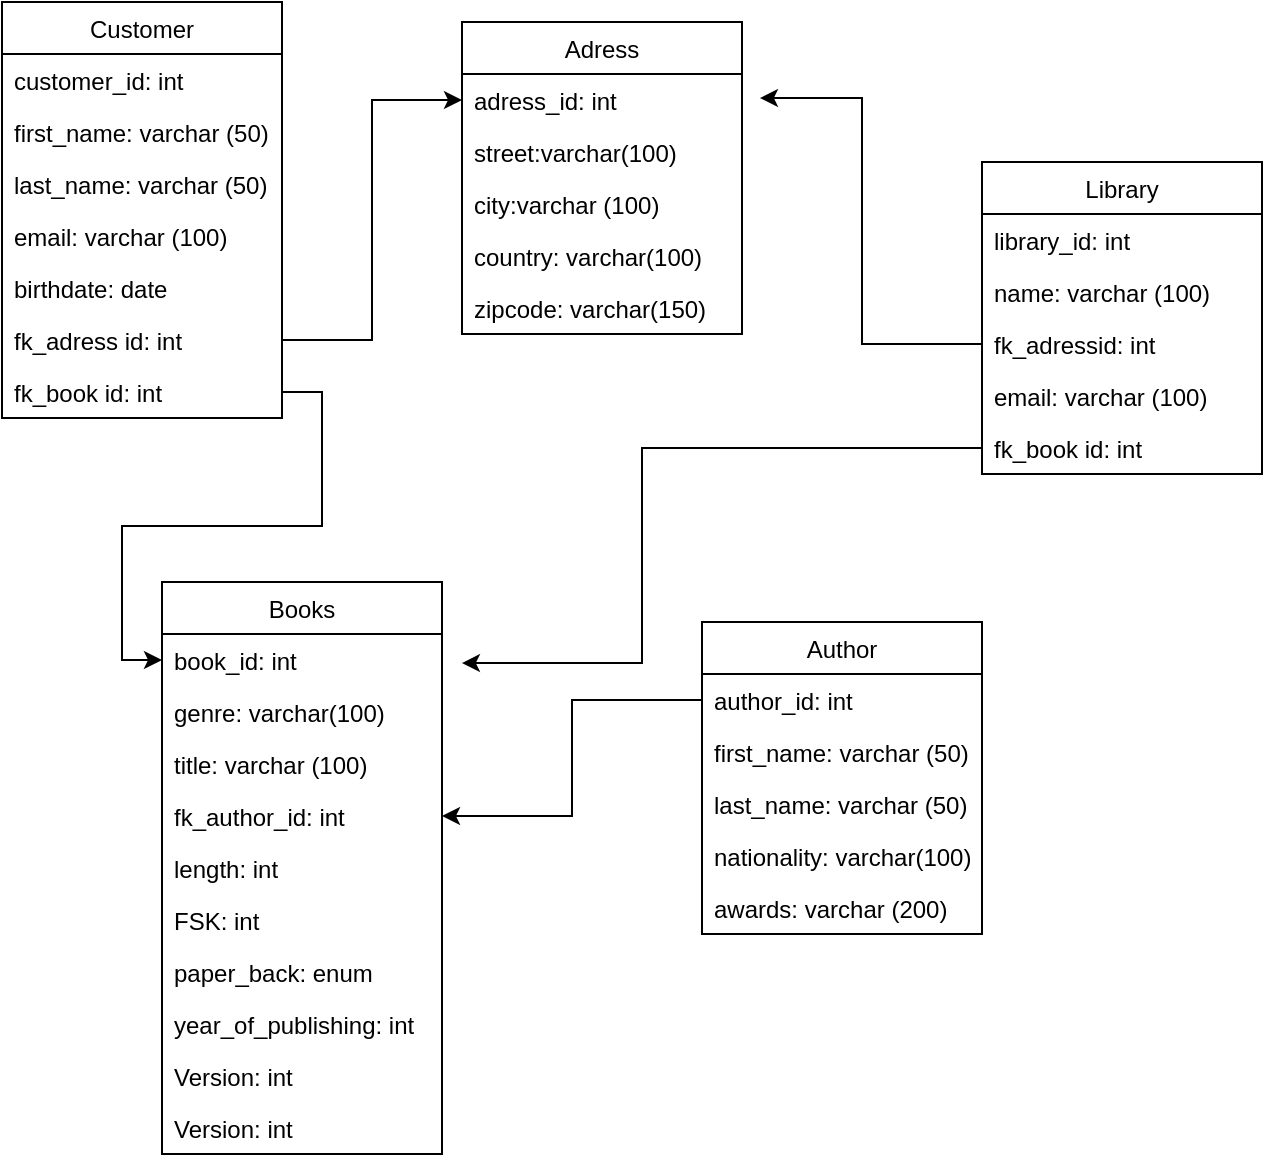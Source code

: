 <mxfile version="13.3.9" type="device"><diagram id="5GVnWp_79kht2nMqUVzI" name="Page-1"><mxGraphModel dx="1002" dy="715" grid="1" gridSize="10" guides="1" tooltips="1" connect="1" arrows="1" fold="1" page="1" pageScale="1" pageWidth="827" pageHeight="1169" math="0" shadow="0"><root><mxCell id="0"/><mxCell id="1" parent="0"/><mxCell id="2LcrVuMYrj31zoz_pREm-10" value="Customer" style="swimlane;fontStyle=0;childLayout=stackLayout;horizontal=1;startSize=26;fillColor=none;horizontalStack=0;resizeParent=1;resizeParentMax=0;resizeLast=0;collapsible=1;marginBottom=0;" vertex="1" parent="1"><mxGeometry x="80" y="40" width="140" height="208" as="geometry"/></mxCell><mxCell id="2LcrVuMYrj31zoz_pREm-11" value="customer_id: int" style="text;strokeColor=none;fillColor=none;align=left;verticalAlign=top;spacingLeft=4;spacingRight=4;overflow=hidden;rotatable=0;points=[[0,0.5],[1,0.5]];portConstraint=eastwest;" vertex="1" parent="2LcrVuMYrj31zoz_pREm-10"><mxGeometry y="26" width="140" height="26" as="geometry"/></mxCell><mxCell id="2LcrVuMYrj31zoz_pREm-12" value="first_name: varchar (50)&#10;" style="text;strokeColor=none;fillColor=none;align=left;verticalAlign=top;spacingLeft=4;spacingRight=4;overflow=hidden;rotatable=0;points=[[0,0.5],[1,0.5]];portConstraint=eastwest;" vertex="1" parent="2LcrVuMYrj31zoz_pREm-10"><mxGeometry y="52" width="140" height="26" as="geometry"/></mxCell><mxCell id="2LcrVuMYrj31zoz_pREm-13" value="last_name: varchar (50)" style="text;strokeColor=none;fillColor=none;align=left;verticalAlign=top;spacingLeft=4;spacingRight=4;overflow=hidden;rotatable=0;points=[[0,0.5],[1,0.5]];portConstraint=eastwest;" vertex="1" parent="2LcrVuMYrj31zoz_pREm-10"><mxGeometry y="78" width="140" height="26" as="geometry"/></mxCell><mxCell id="2LcrVuMYrj31zoz_pREm-14" value="email: varchar (100)" style="text;strokeColor=none;fillColor=none;align=left;verticalAlign=top;spacingLeft=4;spacingRight=4;overflow=hidden;rotatable=0;points=[[0,0.5],[1,0.5]];portConstraint=eastwest;" vertex="1" parent="2LcrVuMYrj31zoz_pREm-10"><mxGeometry y="104" width="140" height="26" as="geometry"/></mxCell><mxCell id="2LcrVuMYrj31zoz_pREm-15" value="birthdate: date" style="text;strokeColor=none;fillColor=none;align=left;verticalAlign=top;spacingLeft=4;spacingRight=4;overflow=hidden;rotatable=0;points=[[0,0.5],[1,0.5]];portConstraint=eastwest;" vertex="1" parent="2LcrVuMYrj31zoz_pREm-10"><mxGeometry y="130" width="140" height="26" as="geometry"/></mxCell><mxCell id="2LcrVuMYrj31zoz_pREm-16" value="fk_adress id: int" style="text;strokeColor=none;fillColor=none;align=left;verticalAlign=top;spacingLeft=4;spacingRight=4;overflow=hidden;rotatable=0;points=[[0,0.5],[1,0.5]];portConstraint=eastwest;" vertex="1" parent="2LcrVuMYrj31zoz_pREm-10"><mxGeometry y="156" width="140" height="26" as="geometry"/></mxCell><mxCell id="2LcrVuMYrj31zoz_pREm-17" value="fk_book id: int" style="text;strokeColor=none;fillColor=none;align=left;verticalAlign=top;spacingLeft=4;spacingRight=4;overflow=hidden;rotatable=0;points=[[0,0.5],[1,0.5]];portConstraint=eastwest;" vertex="1" parent="2LcrVuMYrj31zoz_pREm-10"><mxGeometry y="182" width="140" height="26" as="geometry"/></mxCell><mxCell id="2LcrVuMYrj31zoz_pREm-55" value="Adress" style="swimlane;fontStyle=0;childLayout=stackLayout;horizontal=1;startSize=26;fillColor=none;horizontalStack=0;resizeParent=1;resizeParentMax=0;resizeLast=0;collapsible=1;marginBottom=0;" vertex="1" parent="1"><mxGeometry x="310" y="50" width="140" height="156" as="geometry"/></mxCell><mxCell id="2LcrVuMYrj31zoz_pREm-56" value="adress_id: int" style="text;strokeColor=none;fillColor=none;align=left;verticalAlign=top;spacingLeft=4;spacingRight=4;overflow=hidden;rotatable=0;points=[[0,0.5],[1,0.5]];portConstraint=eastwest;" vertex="1" parent="2LcrVuMYrj31zoz_pREm-55"><mxGeometry y="26" width="140" height="26" as="geometry"/></mxCell><mxCell id="2LcrVuMYrj31zoz_pREm-57" value="street:varchar(100)" style="text;strokeColor=none;fillColor=none;align=left;verticalAlign=top;spacingLeft=4;spacingRight=4;overflow=hidden;rotatable=0;points=[[0,0.5],[1,0.5]];portConstraint=eastwest;" vertex="1" parent="2LcrVuMYrj31zoz_pREm-55"><mxGeometry y="52" width="140" height="26" as="geometry"/></mxCell><mxCell id="2LcrVuMYrj31zoz_pREm-58" value="city:varchar (100)" style="text;strokeColor=none;fillColor=none;align=left;verticalAlign=top;spacingLeft=4;spacingRight=4;overflow=hidden;rotatable=0;points=[[0,0.5],[1,0.5]];portConstraint=eastwest;" vertex="1" parent="2LcrVuMYrj31zoz_pREm-55"><mxGeometry y="78" width="140" height="26" as="geometry"/></mxCell><mxCell id="2LcrVuMYrj31zoz_pREm-59" value="country: varchar(100)" style="text;strokeColor=none;fillColor=none;align=left;verticalAlign=top;spacingLeft=4;spacingRight=4;overflow=hidden;rotatable=0;points=[[0,0.5],[1,0.5]];portConstraint=eastwest;" vertex="1" parent="2LcrVuMYrj31zoz_pREm-55"><mxGeometry y="104" width="140" height="26" as="geometry"/></mxCell><mxCell id="2LcrVuMYrj31zoz_pREm-60" value="zipcode: varchar(150)" style="text;strokeColor=none;fillColor=none;align=left;verticalAlign=top;spacingLeft=4;spacingRight=4;overflow=hidden;rotatable=0;points=[[0,0.5],[1,0.5]];portConstraint=eastwest;" vertex="1" parent="2LcrVuMYrj31zoz_pREm-55"><mxGeometry y="130" width="140" height="26" as="geometry"/></mxCell><mxCell id="2LcrVuMYrj31zoz_pREm-18" value="Books" style="swimlane;fontStyle=0;childLayout=stackLayout;horizontal=1;startSize=26;fillColor=none;horizontalStack=0;resizeParent=1;resizeParentMax=0;resizeLast=0;collapsible=1;marginBottom=0;" vertex="1" parent="1"><mxGeometry x="160" y="330" width="140" height="286" as="geometry"/></mxCell><mxCell id="2LcrVuMYrj31zoz_pREm-19" value="book_id: int" style="text;strokeColor=none;fillColor=none;align=left;verticalAlign=top;spacingLeft=4;spacingRight=4;overflow=hidden;rotatable=0;points=[[0,0.5],[1,0.5]];portConstraint=eastwest;" vertex="1" parent="2LcrVuMYrj31zoz_pREm-18"><mxGeometry y="26" width="140" height="26" as="geometry"/></mxCell><mxCell id="2LcrVuMYrj31zoz_pREm-24" value="genre: varchar(100)" style="text;strokeColor=none;fillColor=none;align=left;verticalAlign=top;spacingLeft=4;spacingRight=4;overflow=hidden;rotatable=0;points=[[0,0.5],[1,0.5]];portConstraint=eastwest;" vertex="1" parent="2LcrVuMYrj31zoz_pREm-18"><mxGeometry y="52" width="140" height="26" as="geometry"/></mxCell><mxCell id="2LcrVuMYrj31zoz_pREm-20" value="title: varchar (100)&#10;" style="text;strokeColor=none;fillColor=none;align=left;verticalAlign=top;spacingLeft=4;spacingRight=4;overflow=hidden;rotatable=0;points=[[0,0.5],[1,0.5]];portConstraint=eastwest;" vertex="1" parent="2LcrVuMYrj31zoz_pREm-18"><mxGeometry y="78" width="140" height="26" as="geometry"/></mxCell><mxCell id="2LcrVuMYrj31zoz_pREm-21" value="fk_author_id: int" style="text;strokeColor=none;fillColor=none;align=left;verticalAlign=top;spacingLeft=4;spacingRight=4;overflow=hidden;rotatable=0;points=[[0,0.5],[1,0.5]];portConstraint=eastwest;" vertex="1" parent="2LcrVuMYrj31zoz_pREm-18"><mxGeometry y="104" width="140" height="26" as="geometry"/></mxCell><mxCell id="2LcrVuMYrj31zoz_pREm-22" value="length: int" style="text;strokeColor=none;fillColor=none;align=left;verticalAlign=top;spacingLeft=4;spacingRight=4;overflow=hidden;rotatable=0;points=[[0,0.5],[1,0.5]];portConstraint=eastwest;" vertex="1" parent="2LcrVuMYrj31zoz_pREm-18"><mxGeometry y="130" width="140" height="26" as="geometry"/></mxCell><mxCell id="2LcrVuMYrj31zoz_pREm-25" value="FSK: int" style="text;strokeColor=none;fillColor=none;align=left;verticalAlign=top;spacingLeft=4;spacingRight=4;overflow=hidden;rotatable=0;points=[[0,0.5],[1,0.5]];portConstraint=eastwest;" vertex="1" parent="2LcrVuMYrj31zoz_pREm-18"><mxGeometry y="156" width="140" height="26" as="geometry"/></mxCell><mxCell id="2LcrVuMYrj31zoz_pREm-26" value="paper_back: enum" style="text;strokeColor=none;fillColor=none;align=left;verticalAlign=top;spacingLeft=4;spacingRight=4;overflow=hidden;rotatable=0;points=[[0,0.5],[1,0.5]];portConstraint=eastwest;" vertex="1" parent="2LcrVuMYrj31zoz_pREm-18"><mxGeometry y="182" width="140" height="26" as="geometry"/></mxCell><mxCell id="2LcrVuMYrj31zoz_pREm-27" value="year_of_publishing: int" style="text;strokeColor=none;fillColor=none;align=left;verticalAlign=top;spacingLeft=4;spacingRight=4;overflow=hidden;rotatable=0;points=[[0,0.5],[1,0.5]];portConstraint=eastwest;" vertex="1" parent="2LcrVuMYrj31zoz_pREm-18"><mxGeometry y="208" width="140" height="26" as="geometry"/></mxCell><mxCell id="2LcrVuMYrj31zoz_pREm-28" value="Version: int" style="text;strokeColor=none;fillColor=none;align=left;verticalAlign=top;spacingLeft=4;spacingRight=4;overflow=hidden;rotatable=0;points=[[0,0.5],[1,0.5]];portConstraint=eastwest;" vertex="1" parent="2LcrVuMYrj31zoz_pREm-18"><mxGeometry y="234" width="140" height="26" as="geometry"/></mxCell><mxCell id="2LcrVuMYrj31zoz_pREm-29" value="Version: int" style="text;strokeColor=none;fillColor=none;align=left;verticalAlign=top;spacingLeft=4;spacingRight=4;overflow=hidden;rotatable=0;points=[[0,0.5],[1,0.5]];portConstraint=eastwest;" vertex="1" parent="2LcrVuMYrj31zoz_pREm-18"><mxGeometry y="260" width="140" height="26" as="geometry"/></mxCell><mxCell id="2LcrVuMYrj31zoz_pREm-1" value="Library" style="swimlane;fontStyle=0;childLayout=stackLayout;horizontal=1;startSize=26;fillColor=none;horizontalStack=0;resizeParent=1;resizeParentMax=0;resizeLast=0;collapsible=1;marginBottom=0;" vertex="1" parent="1"><mxGeometry x="570" y="120" width="140" height="156" as="geometry"/></mxCell><mxCell id="2LcrVuMYrj31zoz_pREm-2" value="library_id: int" style="text;strokeColor=none;fillColor=none;align=left;verticalAlign=top;spacingLeft=4;spacingRight=4;overflow=hidden;rotatable=0;points=[[0,0.5],[1,0.5]];portConstraint=eastwest;" vertex="1" parent="2LcrVuMYrj31zoz_pREm-1"><mxGeometry y="26" width="140" height="26" as="geometry"/></mxCell><mxCell id="2LcrVuMYrj31zoz_pREm-3" value="name: varchar (100)&#10;" style="text;strokeColor=none;fillColor=none;align=left;verticalAlign=top;spacingLeft=4;spacingRight=4;overflow=hidden;rotatable=0;points=[[0,0.5],[1,0.5]];portConstraint=eastwest;" vertex="1" parent="2LcrVuMYrj31zoz_pREm-1"><mxGeometry y="52" width="140" height="26" as="geometry"/></mxCell><mxCell id="2LcrVuMYrj31zoz_pREm-4" value="fk_adressid: int" style="text;strokeColor=none;fillColor=none;align=left;verticalAlign=top;spacingLeft=4;spacingRight=4;overflow=hidden;rotatable=0;points=[[0,0.5],[1,0.5]];portConstraint=eastwest;" vertex="1" parent="2LcrVuMYrj31zoz_pREm-1"><mxGeometry y="78" width="140" height="26" as="geometry"/></mxCell><mxCell id="2LcrVuMYrj31zoz_pREm-5" value="email: varchar (100)" style="text;strokeColor=none;fillColor=none;align=left;verticalAlign=top;spacingLeft=4;spacingRight=4;overflow=hidden;rotatable=0;points=[[0,0.5],[1,0.5]];portConstraint=eastwest;" vertex="1" parent="2LcrVuMYrj31zoz_pREm-1"><mxGeometry y="104" width="140" height="26" as="geometry"/></mxCell><mxCell id="2LcrVuMYrj31zoz_pREm-8" value="fk_book id: int" style="text;strokeColor=none;fillColor=none;align=left;verticalAlign=top;spacingLeft=4;spacingRight=4;overflow=hidden;rotatable=0;points=[[0,0.5],[1,0.5]];portConstraint=eastwest;" vertex="1" parent="2LcrVuMYrj31zoz_pREm-1"><mxGeometry y="130" width="140" height="26" as="geometry"/></mxCell><mxCell id="2LcrVuMYrj31zoz_pREm-41" value="Author" style="swimlane;fontStyle=0;childLayout=stackLayout;horizontal=1;startSize=26;fillColor=none;horizontalStack=0;resizeParent=1;resizeParentMax=0;resizeLast=0;collapsible=1;marginBottom=0;" vertex="1" parent="1"><mxGeometry x="430" y="350" width="140" height="156" as="geometry"/></mxCell><mxCell id="2LcrVuMYrj31zoz_pREm-42" value="author_id: int" style="text;strokeColor=none;fillColor=none;align=left;verticalAlign=top;spacingLeft=4;spacingRight=4;overflow=hidden;rotatable=0;points=[[0,0.5],[1,0.5]];portConstraint=eastwest;" vertex="1" parent="2LcrVuMYrj31zoz_pREm-41"><mxGeometry y="26" width="140" height="26" as="geometry"/></mxCell><mxCell id="2LcrVuMYrj31zoz_pREm-52" value="first_name: varchar (50)&#10;" style="text;strokeColor=none;fillColor=none;align=left;verticalAlign=top;spacingLeft=4;spacingRight=4;overflow=hidden;rotatable=0;points=[[0,0.5],[1,0.5]];portConstraint=eastwest;" vertex="1" parent="2LcrVuMYrj31zoz_pREm-41"><mxGeometry y="52" width="140" height="26" as="geometry"/></mxCell><mxCell id="2LcrVuMYrj31zoz_pREm-54" value="last_name: varchar (50)" style="text;strokeColor=none;fillColor=none;align=left;verticalAlign=top;spacingLeft=4;spacingRight=4;overflow=hidden;rotatable=0;points=[[0,0.5],[1,0.5]];portConstraint=eastwest;" vertex="1" parent="2LcrVuMYrj31zoz_pREm-41"><mxGeometry y="78" width="140" height="26" as="geometry"/></mxCell><mxCell id="2LcrVuMYrj31zoz_pREm-44" value="nationality: varchar(100)" style="text;strokeColor=none;fillColor=none;align=left;verticalAlign=top;spacingLeft=4;spacingRight=4;overflow=hidden;rotatable=0;points=[[0,0.5],[1,0.5]];portConstraint=eastwest;" vertex="1" parent="2LcrVuMYrj31zoz_pREm-41"><mxGeometry y="104" width="140" height="26" as="geometry"/></mxCell><mxCell id="2LcrVuMYrj31zoz_pREm-45" value="awards: varchar (200)" style="text;strokeColor=none;fillColor=none;align=left;verticalAlign=top;spacingLeft=4;spacingRight=4;overflow=hidden;rotatable=0;points=[[0,0.5],[1,0.5]];portConstraint=eastwest;" vertex="1" parent="2LcrVuMYrj31zoz_pREm-41"><mxGeometry y="130" width="140" height="26" as="geometry"/></mxCell><mxCell id="2LcrVuMYrj31zoz_pREm-61" style="edgeStyle=orthogonalEdgeStyle;rounded=0;orthogonalLoop=1;jettySize=auto;html=1;exitX=1;exitY=0.5;exitDx=0;exitDy=0;entryX=0;entryY=0.5;entryDx=0;entryDy=0;" edge="1" parent="1" source="2LcrVuMYrj31zoz_pREm-16" target="2LcrVuMYrj31zoz_pREm-56"><mxGeometry relative="1" as="geometry"/></mxCell><mxCell id="2LcrVuMYrj31zoz_pREm-62" style="edgeStyle=orthogonalEdgeStyle;rounded=0;orthogonalLoop=1;jettySize=auto;html=1;exitX=1;exitY=0.5;exitDx=0;exitDy=0;entryX=0;entryY=0.5;entryDx=0;entryDy=0;" edge="1" parent="1" source="2LcrVuMYrj31zoz_pREm-17" target="2LcrVuMYrj31zoz_pREm-19"><mxGeometry relative="1" as="geometry"/></mxCell><mxCell id="2LcrVuMYrj31zoz_pREm-63" style="edgeStyle=orthogonalEdgeStyle;rounded=0;orthogonalLoop=1;jettySize=auto;html=1;exitX=0;exitY=0.5;exitDx=0;exitDy=0;entryX=1;entryY=0.5;entryDx=0;entryDy=0;" edge="1" parent="1" source="2LcrVuMYrj31zoz_pREm-42" target="2LcrVuMYrj31zoz_pREm-21"><mxGeometry relative="1" as="geometry"/></mxCell><mxCell id="2LcrVuMYrj31zoz_pREm-64" style="edgeStyle=orthogonalEdgeStyle;rounded=0;orthogonalLoop=1;jettySize=auto;html=1;exitX=0;exitY=0.5;exitDx=0;exitDy=0;entryX=1.064;entryY=0.462;entryDx=0;entryDy=0;entryPerimeter=0;" edge="1" parent="1" source="2LcrVuMYrj31zoz_pREm-4" target="2LcrVuMYrj31zoz_pREm-56"><mxGeometry relative="1" as="geometry"/></mxCell><mxCell id="2LcrVuMYrj31zoz_pREm-65" style="edgeStyle=orthogonalEdgeStyle;rounded=0;orthogonalLoop=1;jettySize=auto;html=1;exitX=0;exitY=0.5;exitDx=0;exitDy=0;entryX=1.071;entryY=0.558;entryDx=0;entryDy=0;entryPerimeter=0;" edge="1" parent="1" source="2LcrVuMYrj31zoz_pREm-8" target="2LcrVuMYrj31zoz_pREm-19"><mxGeometry relative="1" as="geometry"><Array as="points"><mxPoint x="400" y="263"/><mxPoint x="400" y="371"/></Array></mxGeometry></mxCell></root></mxGraphModel></diagram></mxfile>